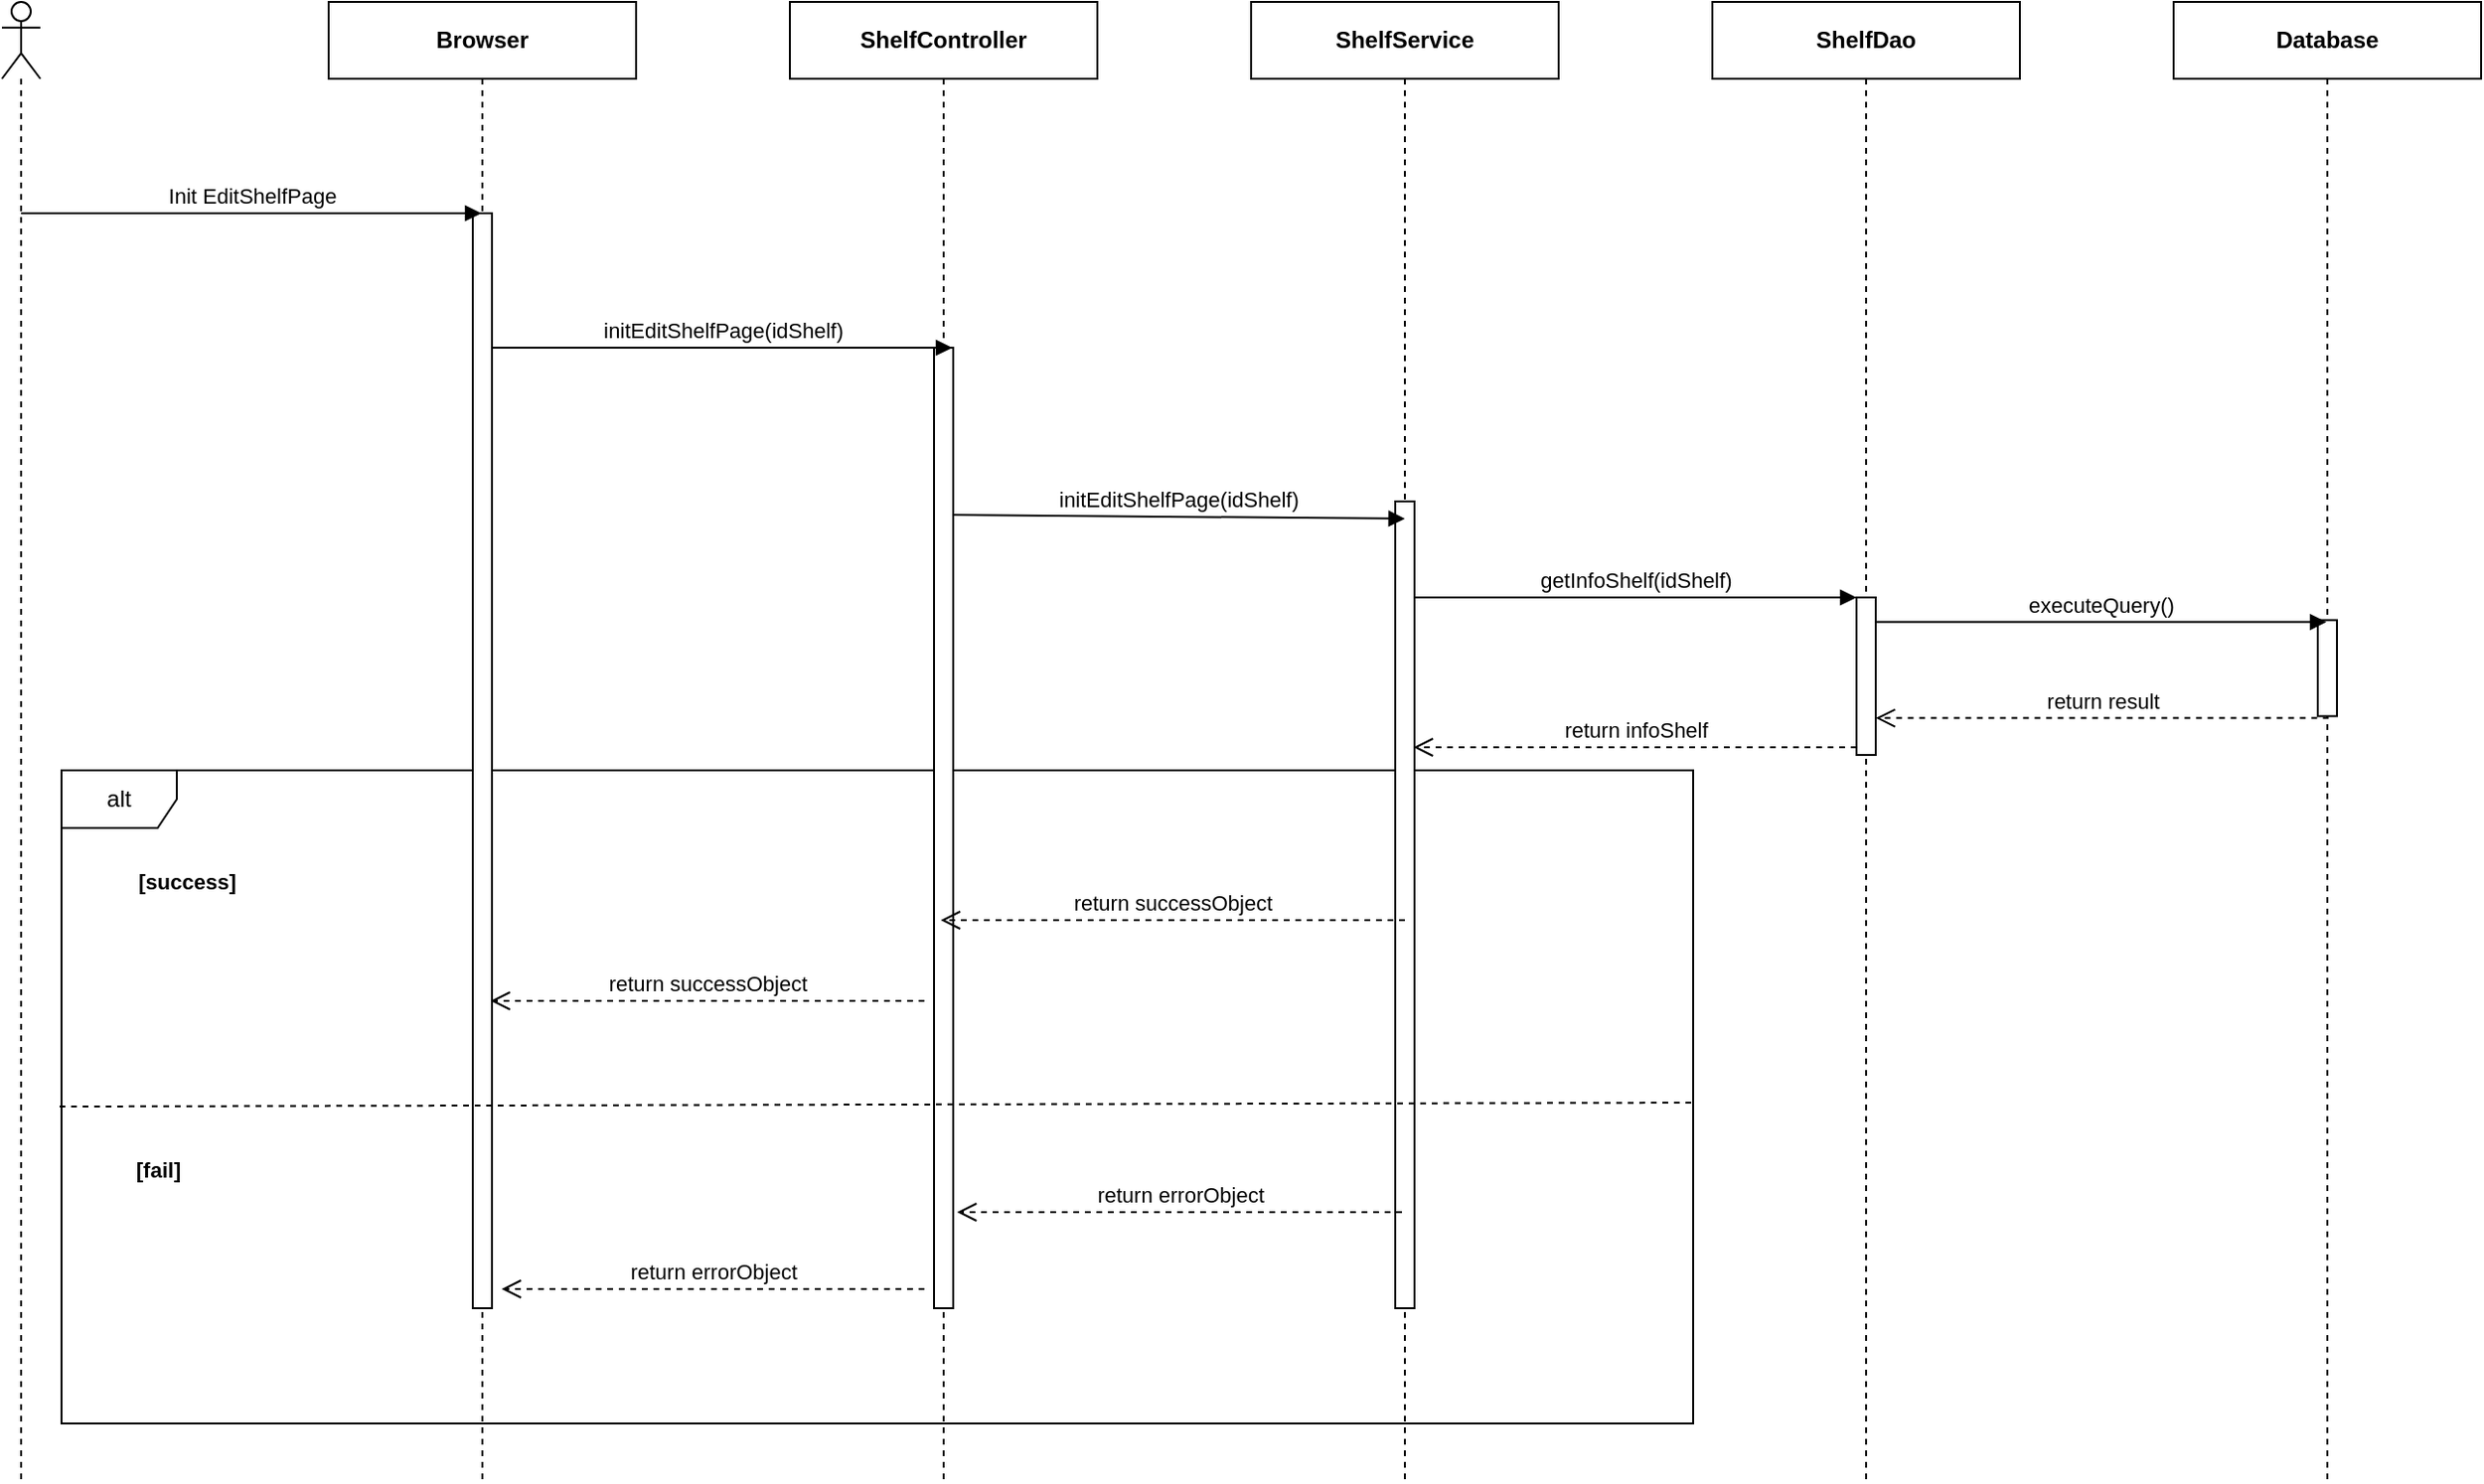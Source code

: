 <mxfile version="14.4.3" type="device" pages="2"><diagram id="IgK97Z7tj9fL14rlLOeL" name="Ev01"><mxGraphModel dx="1346" dy="748" grid="1" gridSize="10" guides="1" tooltips="1" connect="1" arrows="1" fold="1" page="1" pageScale="1" pageWidth="850" pageHeight="1100" math="0" shadow="0"><root><mxCell id="0"/><mxCell id="1" parent="0"/><mxCell id="MzoPrGKd_1jYqTmsOI6Y-1" value="alt" style="shape=umlFrame;whiteSpace=wrap;html=1;" parent="1" vertex="1"><mxGeometry x="341.02" y="480" width="848.98" height="340" as="geometry"/></mxCell><mxCell id="ayugnD9VwIYk9qT7oLb9-1" value="" style="shape=umlLifeline;participant=umlActor;perimeter=lifelinePerimeter;whiteSpace=wrap;html=1;container=1;collapsible=0;recursiveResize=0;verticalAlign=top;spacingTop=36;outlineConnect=0;" parent="1" vertex="1"><mxGeometry x="310" y="80" width="20" height="770" as="geometry"/></mxCell><mxCell id="ayugnD9VwIYk9qT7oLb9-2" value="&lt;b&gt;Browser&lt;/b&gt;" style="shape=umlLifeline;perimeter=lifelinePerimeter;whiteSpace=wrap;html=1;container=1;collapsible=0;recursiveResize=0;outlineConnect=0;" parent="1" vertex="1"><mxGeometry x="480" y="80" width="160" height="770" as="geometry"/></mxCell><mxCell id="ayugnD9VwIYk9qT7oLb9-3" value="" style="html=1;points=[];perimeter=orthogonalPerimeter;" parent="ayugnD9VwIYk9qT7oLb9-2" vertex="1"><mxGeometry x="75" y="110" width="10" height="570" as="geometry"/></mxCell><mxCell id="ayugnD9VwIYk9qT7oLb9-4" value="&lt;b&gt;ShelfDao&lt;/b&gt;" style="shape=umlLifeline;perimeter=lifelinePerimeter;whiteSpace=wrap;html=1;container=1;collapsible=0;recursiveResize=0;outlineConnect=0;" parent="1" vertex="1"><mxGeometry x="1200" y="80" width="160" height="770" as="geometry"/></mxCell><mxCell id="ayugnD9VwIYk9qT7oLb9-5" value="" style="html=1;points=[];perimeter=orthogonalPerimeter;" parent="ayugnD9VwIYk9qT7oLb9-4" vertex="1"><mxGeometry x="75" y="310" width="10" height="82" as="geometry"/></mxCell><mxCell id="ayugnD9VwIYk9qT7oLb9-6" value="getInfoShelf(idShelf)" style="html=1;verticalAlign=bottom;endArrow=block;entryX=0;entryY=0;" parent="ayugnD9VwIYk9qT7oLb9-4" edge="1"><mxGeometry relative="1" as="geometry"><mxPoint x="-155.5" y="310" as="sourcePoint"/><mxPoint x="75" y="310" as="targetPoint"/></mxGeometry></mxCell><mxCell id="ayugnD9VwIYk9qT7oLb9-7" value="return infoShelf" style="html=1;verticalAlign=bottom;endArrow=open;dashed=1;endSize=8;exitX=0;exitY=0.95;" parent="ayugnD9VwIYk9qT7oLb9-4" edge="1"><mxGeometry relative="1" as="geometry"><mxPoint x="-155.5" y="388.0" as="targetPoint"/><mxPoint x="75" y="388" as="sourcePoint"/></mxGeometry></mxCell><mxCell id="ayugnD9VwIYk9qT7oLb9-8" value="&lt;b&gt;Shelf&lt;/b&gt;&lt;b&gt;Service&lt;/b&gt;" style="shape=umlLifeline;perimeter=lifelinePerimeter;whiteSpace=wrap;html=1;container=1;collapsible=0;recursiveResize=0;outlineConnect=0;" parent="1" vertex="1"><mxGeometry x="960" y="80" width="160" height="770" as="geometry"/></mxCell><mxCell id="ayugnD9VwIYk9qT7oLb9-9" value="" style="html=1;points=[];perimeter=orthogonalPerimeter;" parent="ayugnD9VwIYk9qT7oLb9-8" vertex="1"><mxGeometry x="75" y="260" width="10" height="420" as="geometry"/></mxCell><mxCell id="ayugnD9VwIYk9qT7oLb9-10" value="&lt;b&gt;ShelfController&lt;/b&gt;" style="shape=umlLifeline;perimeter=lifelinePerimeter;whiteSpace=wrap;html=1;container=1;collapsible=0;recursiveResize=0;outlineConnect=0;" parent="1" vertex="1"><mxGeometry x="720" y="80" width="160" height="770" as="geometry"/></mxCell><mxCell id="ayugnD9VwIYk9qT7oLb9-11" value="" style="html=1;points=[];perimeter=orthogonalPerimeter;" parent="ayugnD9VwIYk9qT7oLb9-10" vertex="1"><mxGeometry x="75" y="180" width="10" height="500" as="geometry"/></mxCell><mxCell id="ayugnD9VwIYk9qT7oLb9-14" value="Init EditShelfPage" style="html=1;verticalAlign=bottom;endArrow=block;" parent="1" target="ayugnD9VwIYk9qT7oLb9-2" edge="1"><mxGeometry width="80" relative="1" as="geometry"><mxPoint x="320" y="190" as="sourcePoint"/><mxPoint x="400" y="190" as="targetPoint"/></mxGeometry></mxCell><mxCell id="ayugnD9VwIYk9qT7oLb9-15" value="initEditShelfPage(idShelf)" style="html=1;verticalAlign=bottom;endArrow=block;" parent="1" edge="1"><mxGeometry width="80" relative="1" as="geometry"><mxPoint x="565" y="260.0" as="sourcePoint"/><mxPoint x="804.5" y="260.0" as="targetPoint"/></mxGeometry></mxCell><mxCell id="ayugnD9VwIYk9qT7oLb9-16" value="initEditShelfPage(idShelf)" style="html=1;verticalAlign=bottom;endArrow=block;" parent="1" edge="1"><mxGeometry relative="1" as="geometry"><mxPoint x="805" y="347.0" as="sourcePoint"/><mxPoint x="1040" y="349" as="targetPoint"/></mxGeometry></mxCell><mxCell id="uUMj64oSG63Gh-ALVkOg-1" value="&lt;b&gt;Database&lt;/b&gt;" style="shape=umlLifeline;perimeter=lifelinePerimeter;whiteSpace=wrap;html=1;container=1;collapsible=0;recursiveResize=0;outlineConnect=0;" parent="1" vertex="1"><mxGeometry x="1440" y="80" width="160" height="770" as="geometry"/></mxCell><mxCell id="uUMj64oSG63Gh-ALVkOg-2" value="" style="html=1;points=[];perimeter=orthogonalPerimeter;" parent="uUMj64oSG63Gh-ALVkOg-1" vertex="1"><mxGeometry x="75" y="321.79" width="10" height="50" as="geometry"/></mxCell><mxCell id="uUMj64oSG63Gh-ALVkOg-3" value="executeQuery()" style="html=1;verticalAlign=bottom;endArrow=block;" parent="1" edge="1"><mxGeometry relative="1" as="geometry"><mxPoint x="1285.004" y="402.79" as="sourcePoint"/><mxPoint x="1519.5" y="402.79" as="targetPoint"/></mxGeometry></mxCell><mxCell id="uUMj64oSG63Gh-ALVkOg-4" value="return result" style="html=1;verticalAlign=bottom;endArrow=open;dashed=1;endSize=8;exitX=0;exitY=0.95;" parent="1" edge="1"><mxGeometry relative="1" as="geometry"><mxPoint x="1285.004" y="452.79" as="targetPoint"/><mxPoint x="1520.68" y="452.79" as="sourcePoint"/></mxGeometry></mxCell><mxCell id="MzoPrGKd_1jYqTmsOI6Y-2" value="&lt;span style=&quot;font-size: 11px ; background-color: rgb(255 , 255 , 255)&quot;&gt;&lt;b&gt;[success]&lt;/b&gt;&lt;/span&gt;" style="text;html=1;align=center;verticalAlign=middle;resizable=0;points=[];autosize=1;" parent="1" vertex="1"><mxGeometry x="371.02" y="528" width="70" height="20" as="geometry"/></mxCell><mxCell id="MzoPrGKd_1jYqTmsOI6Y-3" value="&lt;span style=&quot;font-size: 11px ; background-color: rgb(255 , 255 , 255)&quot;&gt;&lt;b&gt;[fail]&lt;/b&gt;&lt;/span&gt;" style="text;html=1;align=center;verticalAlign=middle;resizable=0;points=[];autosize=1;" parent="1" vertex="1"><mxGeometry x="371.02" y="678" width="40" height="20" as="geometry"/></mxCell><mxCell id="MzoPrGKd_1jYqTmsOI6Y-4" value="return errorObject" style="html=1;verticalAlign=bottom;endArrow=open;dashed=1;endSize=8;" parent="1" edge="1"><mxGeometry relative="1" as="geometry"><mxPoint x="570" y="750" as="targetPoint"/><mxPoint x="790" y="750" as="sourcePoint"/></mxGeometry></mxCell><mxCell id="MzoPrGKd_1jYqTmsOI6Y-5" value="return successObject" style="html=1;verticalAlign=bottom;endArrow=open;dashed=1;endSize=8;" parent="1" edge="1"><mxGeometry relative="1" as="geometry"><mxPoint x="564.25" y="600.0" as="targetPoint"/><mxPoint x="790" y="600" as="sourcePoint"/></mxGeometry></mxCell><mxCell id="MzoPrGKd_1jYqTmsOI6Y-6" value="return successObject" style="html=1;verticalAlign=bottom;endArrow=open;dashed=1;endSize=8;" parent="1" edge="1"><mxGeometry relative="1" as="geometry"><mxPoint x="798.5" y="558.0" as="targetPoint"/><mxPoint x="1040" y="558.0" as="sourcePoint"/></mxGeometry></mxCell><mxCell id="MzoPrGKd_1jYqTmsOI6Y-7" value="return errorObject" style="html=1;verticalAlign=bottom;endArrow=open;dashed=1;endSize=8;" parent="1" edge="1"><mxGeometry relative="1" as="geometry"><mxPoint x="807" y="710" as="targetPoint"/><mxPoint x="1038.5" y="710.0" as="sourcePoint"/></mxGeometry></mxCell><mxCell id="MzoPrGKd_1jYqTmsOI6Y-8" value="" style="endArrow=none;dashed=1;html=1;exitX=-0.001;exitY=0.303;exitDx=0;exitDy=0;exitPerimeter=0;" parent="1" edge="1"><mxGeometry width="50" height="50" relative="1" as="geometry"><mxPoint x="340" y="655.02" as="sourcePoint"/><mxPoint x="1190" y="653" as="targetPoint"/></mxGeometry></mxCell></root></mxGraphModel></diagram><diagram id="6DhhbtNXz0irELx-sbcJ" name="Ev02"><mxGraphModel dx="1346" dy="748" grid="1" gridSize="10" guides="1" tooltips="1" connect="1" arrows="1" fold="1" page="1" pageScale="1" pageWidth="850" pageHeight="1100" math="0" shadow="0"><root><mxCell id="QhewHzNAjTChAwhyZE2_-0"/><mxCell id="QhewHzNAjTChAwhyZE2_-1" parent="QhewHzNAjTChAwhyZE2_-0"/><mxCell id="pia5Hrn-r-ayJWNDCGOI-2" value="" style="shape=umlLifeline;participant=umlActor;perimeter=lifelinePerimeter;whiteSpace=wrap;html=1;container=1;collapsible=0;recursiveResize=0;verticalAlign=top;spacingTop=36;outlineConnect=0;" parent="QhewHzNAjTChAwhyZE2_-1" vertex="1"><mxGeometry x="310" y="80" width="20" height="1000" as="geometry"/></mxCell><mxCell id="pia5Hrn-r-ayJWNDCGOI-3" value="&lt;b&gt;Browser&lt;/b&gt;" style="shape=umlLifeline;perimeter=lifelinePerimeter;whiteSpace=wrap;html=1;container=1;collapsible=0;recursiveResize=0;outlineConnect=0;" parent="QhewHzNAjTChAwhyZE2_-1" vertex="1"><mxGeometry x="480" y="80" width="160" height="1000" as="geometry"/></mxCell><mxCell id="pia5Hrn-r-ayJWNDCGOI-4" value="" style="html=1;points=[];perimeter=orthogonalPerimeter;" parent="pia5Hrn-r-ayJWNDCGOI-3" vertex="1"><mxGeometry x="75" y="110" width="10" height="730" as="geometry"/></mxCell><mxCell id="pia5Hrn-r-ayJWNDCGOI-5" value="&lt;b&gt;ShelfDao&lt;/b&gt;" style="shape=umlLifeline;perimeter=lifelinePerimeter;whiteSpace=wrap;html=1;container=1;collapsible=0;recursiveResize=0;outlineConnect=0;" parent="QhewHzNAjTChAwhyZE2_-1" vertex="1"><mxGeometry x="1201" y="80" width="160" height="1000" as="geometry"/></mxCell><mxCell id="pia5Hrn-r-ayJWNDCGOI-6" value="&lt;b&gt;ShelfService&lt;/b&gt;" style="shape=umlLifeline;perimeter=lifelinePerimeter;whiteSpace=wrap;html=1;container=1;collapsible=0;recursiveResize=0;outlineConnect=0;" parent="QhewHzNAjTChAwhyZE2_-1" vertex="1"><mxGeometry x="961" y="80" width="160" height="1000" as="geometry"/></mxCell><mxCell id="pia5Hrn-r-ayJWNDCGOI-7" value="" style="html=1;points=[];perimeter=orthogonalPerimeter;" parent="pia5Hrn-r-ayJWNDCGOI-6" vertex="1"><mxGeometry x="75" y="323" width="10" height="517" as="geometry"/></mxCell><mxCell id="pia5Hrn-r-ayJWNDCGOI-9" value="&lt;b&gt;ShelfController&lt;/b&gt;" style="shape=umlLifeline;perimeter=lifelinePerimeter;whiteSpace=wrap;html=1;container=1;collapsible=0;recursiveResize=0;outlineConnect=0;" parent="QhewHzNAjTChAwhyZE2_-1" vertex="1"><mxGeometry x="720" y="80" width="160" height="1000" as="geometry"/></mxCell><mxCell id="pia5Hrn-r-ayJWNDCGOI-10" value="" style="html=1;points=[];perimeter=orthogonalPerimeter;" parent="pia5Hrn-r-ayJWNDCGOI-9" vertex="1"><mxGeometry x="75" y="280" width="10" height="560" as="geometry"/></mxCell><mxCell id="pia5Hrn-r-ayJWNDCGOI-11" value="Input Information And Click Button Save" style="html=1;verticalAlign=bottom;endArrow=block;" parent="QhewHzNAjTChAwhyZE2_-1" target="pia5Hrn-r-ayJWNDCGOI-3" edge="1"><mxGeometry width="80" relative="1" as="geometry"><mxPoint x="320" y="190" as="sourcePoint"/><mxPoint x="400" y="190" as="targetPoint"/></mxGeometry></mxCell><mxCell id="pia5Hrn-r-ayJWNDCGOI-12" value="updateShelf(editShelfForm)" style="html=1;verticalAlign=bottom;endArrow=block;" parent="QhewHzNAjTChAwhyZE2_-1" edge="1"><mxGeometry width="80" relative="1" as="geometry"><mxPoint x="560" y="360" as="sourcePoint"/><mxPoint x="799.5" y="360" as="targetPoint"/></mxGeometry></mxCell><mxCell id="pia5Hrn-r-ayJWNDCGOI-20" value="checkBusinessCheckUpdateShelf(editShelfForm)" style="html=1;verticalAlign=bottom;endArrow=block;" parent="QhewHzNAjTChAwhyZE2_-1" edge="1"><mxGeometry relative="1" as="geometry"><mxPoint x="805" y="403.0" as="sourcePoint"/><mxPoint x="1040" y="405" as="targetPoint"/></mxGeometry></mxCell><mxCell id="pia5Hrn-r-ayJWNDCGOI-29" value="" style="html=1;points=[];perimeter=orthogonalPerimeter;" parent="QhewHzNAjTChAwhyZE2_-1" vertex="1"><mxGeometry x="1041" y="433" width="10" height="40" as="geometry"/></mxCell><mxCell id="pia5Hrn-r-ayJWNDCGOI-30" value="&lt;span style=&quot;text-align: center&quot;&gt;checkBusinessCheckUpdateShelf(editShelfForm)&lt;/span&gt;" style="edgeStyle=orthogonalEdgeStyle;html=1;align=left;spacingLeft=2;endArrow=block;rounded=0;entryX=1;entryY=0;" parent="QhewHzNAjTChAwhyZE2_-1" target="pia5Hrn-r-ayJWNDCGOI-29" edge="1"><mxGeometry relative="1" as="geometry"><mxPoint x="1046" y="413.0" as="sourcePoint"/><Array as="points"><mxPoint x="1071" y="413"/></Array></mxGeometry></mxCell><mxCell id="pia5Hrn-r-ayJWNDCGOI-35" value="" style="html=1;points=[];perimeter=orthogonalPerimeter;" parent="QhewHzNAjTChAwhyZE2_-1" vertex="1"><mxGeometry x="1276" y="530" width="10" height="80" as="geometry"/></mxCell><mxCell id="pia5Hrn-r-ayJWNDCGOI-36" value="updateShelf(shelf)" style="html=1;verticalAlign=bottom;endArrow=block;entryX=0;entryY=0;" parent="QhewHzNAjTChAwhyZE2_-1" target="pia5Hrn-r-ayJWNDCGOI-35" edge="1"><mxGeometry relative="1" as="geometry"><mxPoint x="1040.324" y="530" as="sourcePoint"/></mxGeometry></mxCell><mxCell id="pia5Hrn-r-ayJWNDCGOI-37" value="return result" style="html=1;verticalAlign=bottom;endArrow=open;dashed=1;endSize=8;exitX=0;exitY=0.95;" parent="QhewHzNAjTChAwhyZE2_-1" source="pia5Hrn-r-ayJWNDCGOI-35" edge="1"><mxGeometry relative="1" as="geometry"><mxPoint x="1041" y="606" as="targetPoint"/></mxGeometry></mxCell><mxCell id="pia5Hrn-r-ayJWNDCGOI-39" value="" style="html=1;points=[];perimeter=orthogonalPerimeter;" parent="QhewHzNAjTChAwhyZE2_-1" vertex="1"><mxGeometry x="560" y="250" width="10" height="40" as="geometry"/></mxCell><mxCell id="pia5Hrn-r-ayJWNDCGOI-40" value="validate()" style="edgeStyle=orthogonalEdgeStyle;html=1;align=left;spacingLeft=2;endArrow=block;rounded=0;entryX=1;entryY=0;" parent="QhewHzNAjTChAwhyZE2_-1" target="pia5Hrn-r-ayJWNDCGOI-39" edge="1"><mxGeometry relative="1" as="geometry"><mxPoint x="565" y="230" as="sourcePoint"/><Array as="points"><mxPoint x="590" y="230"/></Array></mxGeometry></mxCell><mxCell id="eL8QR4N8IEo1Wf-b-3NC-0" value="&lt;b&gt;Database&lt;/b&gt;" style="shape=umlLifeline;perimeter=lifelinePerimeter;whiteSpace=wrap;html=1;container=1;collapsible=0;recursiveResize=0;outlineConnect=0;" parent="QhewHzNAjTChAwhyZE2_-1" vertex="1"><mxGeometry x="1441" y="80" width="160" height="1000" as="geometry"/></mxCell><mxCell id="eL8QR4N8IEo1Wf-b-3NC-1" value="" style="html=1;points=[];perimeter=orthogonalPerimeter;" parent="eL8QR4N8IEo1Wf-b-3NC-0" vertex="1"><mxGeometry x="75" y="463.67" width="10" height="50" as="geometry"/></mxCell><mxCell id="eL8QR4N8IEo1Wf-b-3NC-2" value="executeQuery()" style="html=1;verticalAlign=bottom;endArrow=block;" parent="QhewHzNAjTChAwhyZE2_-1" edge="1"><mxGeometry relative="1" as="geometry"><mxPoint x="1286.004" y="544.67" as="sourcePoint"/><mxPoint x="1520.5" y="544.67" as="targetPoint"/></mxGeometry></mxCell><mxCell id="eL8QR4N8IEo1Wf-b-3NC-3" value="return result" style="html=1;verticalAlign=bottom;endArrow=open;dashed=1;endSize=8;exitX=0;exitY=0.95;" parent="QhewHzNAjTChAwhyZE2_-1" edge="1"><mxGeometry relative="1" as="geometry"><mxPoint x="1286.004" y="594.67" as="targetPoint"/><mxPoint x="1521.68" y="594.67" as="sourcePoint"/></mxGeometry></mxCell><mxCell id="QnLiYzE0XydXYwAmSHPr-0" value="alt" style="shape=umlFrame;whiteSpace=wrap;html=1;" parent="QhewHzNAjTChAwhyZE2_-1" vertex="1"><mxGeometry x="341.02" y="640" width="848.98" height="340" as="geometry"/></mxCell><mxCell id="QnLiYzE0XydXYwAmSHPr-1" value="&lt;span style=&quot;font-size: 11px ; background-color: rgb(255 , 255 , 255)&quot;&gt;&lt;b&gt;[success]&lt;/b&gt;&lt;/span&gt;" style="text;html=1;align=center;verticalAlign=middle;resizable=0;points=[];autosize=1;" parent="QhewHzNAjTChAwhyZE2_-1" vertex="1"><mxGeometry x="371.02" y="688" width="70" height="20" as="geometry"/></mxCell><mxCell id="QnLiYzE0XydXYwAmSHPr-2" value="&lt;span style=&quot;font-size: 11px ; background-color: rgb(255 , 255 , 255)&quot;&gt;&lt;b&gt;[fail]&lt;/b&gt;&lt;/span&gt;" style="text;html=1;align=center;verticalAlign=middle;resizable=0;points=[];autosize=1;" parent="QhewHzNAjTChAwhyZE2_-1" vertex="1"><mxGeometry x="371.02" y="838" width="40" height="20" as="geometry"/></mxCell><mxCell id="QnLiYzE0XydXYwAmSHPr-3" value="return errorObject" style="html=1;verticalAlign=bottom;endArrow=open;dashed=1;endSize=8;" parent="QhewHzNAjTChAwhyZE2_-1" edge="1"><mxGeometry relative="1" as="geometry"><mxPoint x="570" y="910" as="targetPoint"/><mxPoint x="790" y="910" as="sourcePoint"/></mxGeometry></mxCell><mxCell id="QnLiYzE0XydXYwAmSHPr-4" value="return successObject" style="html=1;verticalAlign=bottom;endArrow=open;dashed=1;endSize=8;" parent="QhewHzNAjTChAwhyZE2_-1" edge="1"><mxGeometry relative="1" as="geometry"><mxPoint x="564.25" y="760.0" as="targetPoint"/><mxPoint x="790" y="760" as="sourcePoint"/></mxGeometry></mxCell><mxCell id="QnLiYzE0XydXYwAmSHPr-5" value="return successObject" style="html=1;verticalAlign=bottom;endArrow=open;dashed=1;endSize=8;" parent="QhewHzNAjTChAwhyZE2_-1" edge="1"><mxGeometry relative="1" as="geometry"><mxPoint x="798.5" y="718.0" as="targetPoint"/><mxPoint x="1040" y="718.0" as="sourcePoint"/></mxGeometry></mxCell><mxCell id="QnLiYzE0XydXYwAmSHPr-6" value="return errorObject" style="html=1;verticalAlign=bottom;endArrow=open;dashed=1;endSize=8;" parent="QhewHzNAjTChAwhyZE2_-1" edge="1"><mxGeometry relative="1" as="geometry"><mxPoint x="807" y="870" as="targetPoint"/><mxPoint x="1038.5" y="870.0" as="sourcePoint"/></mxGeometry></mxCell><mxCell id="QnLiYzE0XydXYwAmSHPr-7" value="" style="endArrow=none;dashed=1;html=1;exitX=-0.001;exitY=0.303;exitDx=0;exitDy=0;exitPerimeter=0;" parent="QhewHzNAjTChAwhyZE2_-1" edge="1"><mxGeometry width="50" height="50" relative="1" as="geometry"><mxPoint x="340" y="815.02" as="sourcePoint"/><mxPoint x="1190" y="813" as="targetPoint"/></mxGeometry></mxCell></root></mxGraphModel></diagram></mxfile>